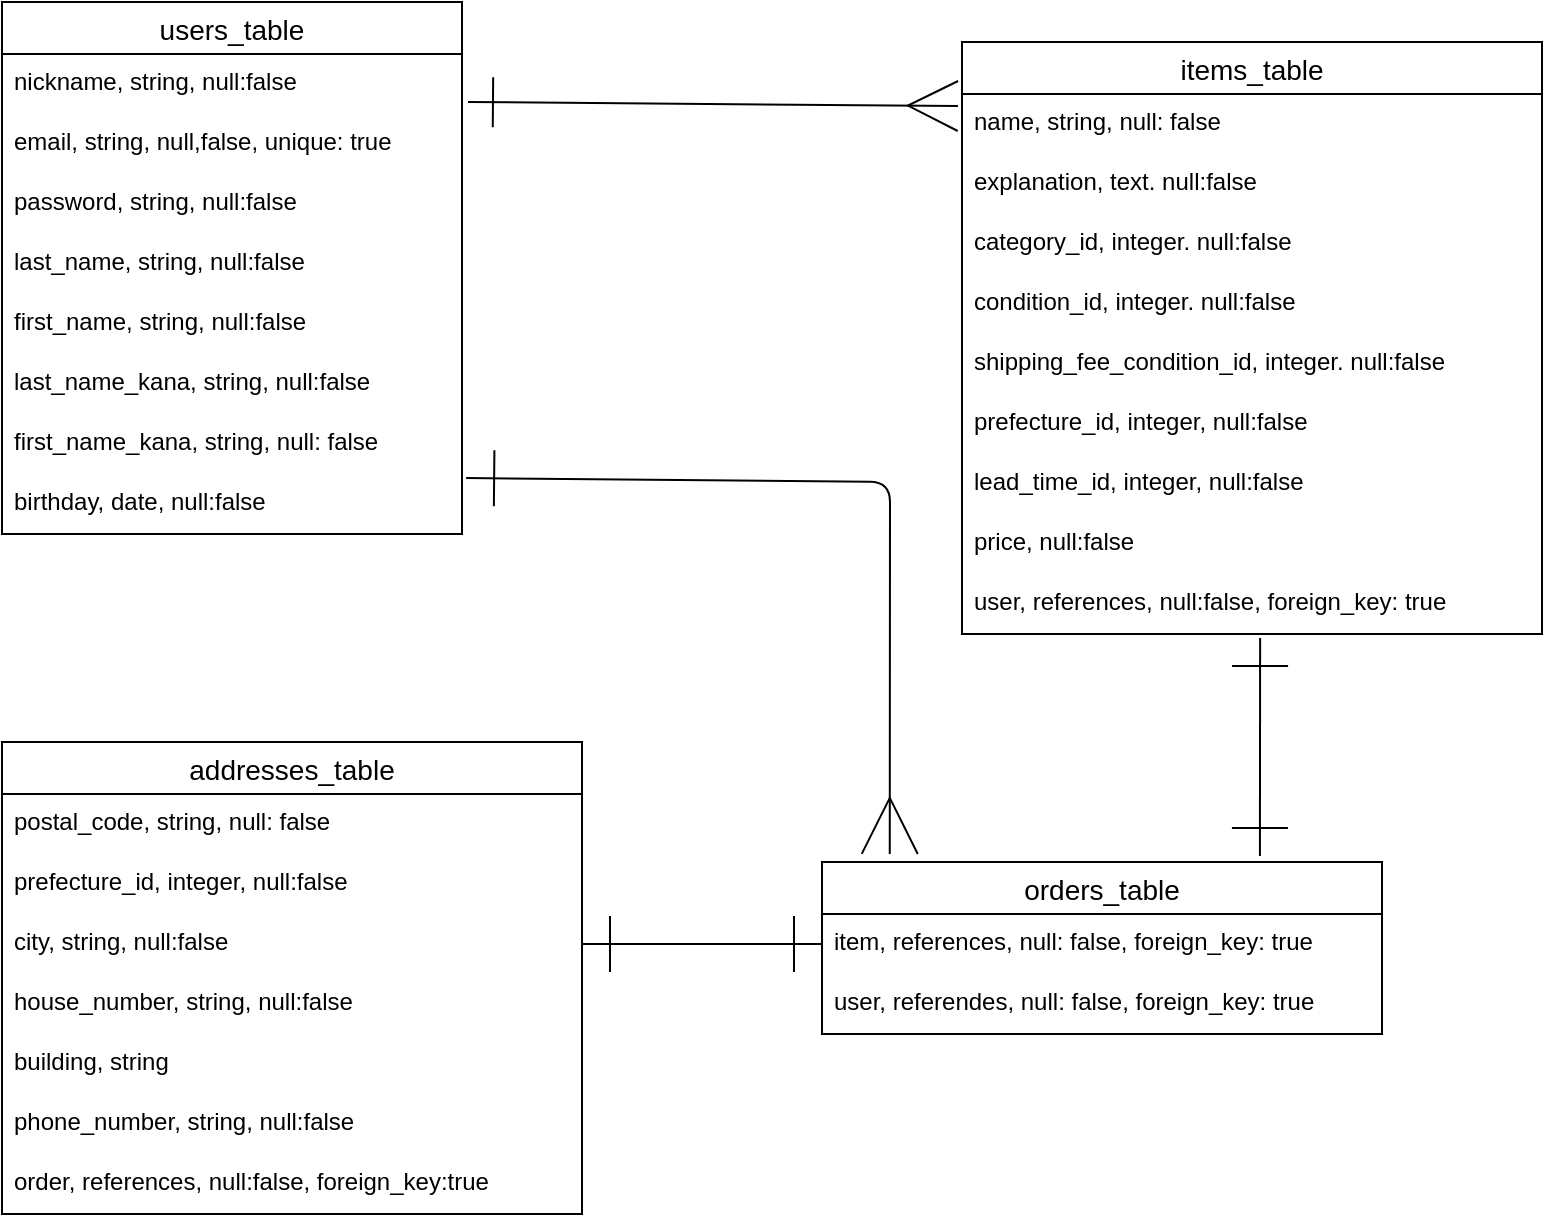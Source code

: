 <mxfile>
    <diagram id="eqPxfHjmdhKbgKj8DeQc" name="ページ1">
        <mxGraphModel dx="1066" dy="1916" grid="1" gridSize="10" guides="1" tooltips="1" connect="1" arrows="1" fold="1" page="1" pageScale="1" pageWidth="827" pageHeight="1169" math="0" shadow="0">
            <root>
                <mxCell id="0"/>
                <mxCell id="1" parent="0"/>
                <mxCell id="2" value="users_table" style="swimlane;fontStyle=0;childLayout=stackLayout;horizontal=1;startSize=26;horizontalStack=0;resizeParent=1;resizeParentMax=0;resizeLast=0;collapsible=1;marginBottom=0;align=center;fontSize=14;labelBackgroundColor=default;" parent="1" vertex="1">
                    <mxGeometry x="40" y="-200" width="230" height="266" as="geometry">
                        <mxRectangle x="10" y="240" width="50" height="26" as="alternateBounds"/>
                    </mxGeometry>
                </mxCell>
                <mxCell id="3" value="nickname, string, null:false" style="text;strokeColor=none;fillColor=none;spacingLeft=4;spacingRight=4;overflow=hidden;rotatable=0;points=[[0,0.5],[1,0.5]];portConstraint=eastwest;fontSize=12;" parent="2" vertex="1">
                    <mxGeometry y="26" width="230" height="30" as="geometry"/>
                </mxCell>
                <mxCell id="4" value="email, string, null,false, unique: true" style="text;strokeColor=none;fillColor=none;spacingLeft=4;spacingRight=4;overflow=hidden;rotatable=0;points=[[0,0.5],[1,0.5]];portConstraint=eastwest;fontSize=12;" parent="2" vertex="1">
                    <mxGeometry y="56" width="230" height="30" as="geometry"/>
                </mxCell>
                <mxCell id="5" value="password, string, null:false" style="text;strokeColor=none;fillColor=none;spacingLeft=4;spacingRight=4;overflow=hidden;rotatable=0;points=[[0,0.5],[1,0.5]];portConstraint=eastwest;fontSize=12;" parent="2" vertex="1">
                    <mxGeometry y="86" width="230" height="30" as="geometry"/>
                </mxCell>
                <mxCell id="40" value="last_name, string, null:false" style="text;strokeColor=none;fillColor=none;spacingLeft=4;spacingRight=4;overflow=hidden;rotatable=0;points=[[0,0.5],[1,0.5]];portConstraint=eastwest;fontSize=12;" vertex="1" parent="2">
                    <mxGeometry y="116" width="230" height="30" as="geometry"/>
                </mxCell>
                <mxCell id="41" value="first_name, string, null:false" style="text;strokeColor=none;fillColor=none;spacingLeft=4;spacingRight=4;overflow=hidden;rotatable=0;points=[[0,0.5],[1,0.5]];portConstraint=eastwest;fontSize=12;" vertex="1" parent="2">
                    <mxGeometry y="146" width="230" height="30" as="geometry"/>
                </mxCell>
                <mxCell id="42" value="last_name_kana, string, null:false" style="text;strokeColor=none;fillColor=none;spacingLeft=4;spacingRight=4;overflow=hidden;rotatable=0;points=[[0,0.5],[1,0.5]];portConstraint=eastwest;fontSize=12;" vertex="1" parent="2">
                    <mxGeometry y="176" width="230" height="30" as="geometry"/>
                </mxCell>
                <mxCell id="43" value="first_name_kana, string, null: false" style="text;strokeColor=none;fillColor=none;spacingLeft=4;spacingRight=4;overflow=hidden;rotatable=0;points=[[0,0.5],[1,0.5]];portConstraint=eastwest;fontSize=12;" vertex="1" parent="2">
                    <mxGeometry y="206" width="230" height="30" as="geometry"/>
                </mxCell>
                <mxCell id="44" value="birthday, date, null:false" style="text;strokeColor=none;fillColor=none;spacingLeft=4;spacingRight=4;overflow=hidden;rotatable=0;points=[[0,0.5],[1,0.5]];portConstraint=eastwest;fontSize=12;" vertex="1" parent="2">
                    <mxGeometry y="236" width="230" height="30" as="geometry"/>
                </mxCell>
                <mxCell id="6" value="items_table" style="swimlane;fontStyle=0;childLayout=stackLayout;horizontal=1;startSize=26;horizontalStack=0;resizeParent=1;resizeParentMax=0;resizeLast=0;collapsible=1;marginBottom=0;align=center;fontSize=14;labelBackgroundColor=default;" parent="1" vertex="1">
                    <mxGeometry x="520" y="-180" width="290" height="296" as="geometry"/>
                </mxCell>
                <mxCell id="7" value="name, string, null: false" style="text;strokeColor=none;fillColor=none;spacingLeft=4;spacingRight=4;overflow=hidden;rotatable=0;points=[[0,0.5],[1,0.5]];portConstraint=eastwest;fontSize=12;labelBackgroundColor=default;" parent="6" vertex="1">
                    <mxGeometry y="26" width="290" height="30" as="geometry"/>
                </mxCell>
                <mxCell id="8" value="explanation, text. null:false" style="text;strokeColor=none;fillColor=none;spacingLeft=4;spacingRight=4;overflow=hidden;rotatable=0;points=[[0,0.5],[1,0.5]];portConstraint=eastwest;fontSize=12;labelBackgroundColor=default;" parent="6" vertex="1">
                    <mxGeometry y="56" width="290" height="30" as="geometry"/>
                </mxCell>
                <mxCell id="50" value="category_id, integer. null:false" style="text;strokeColor=none;fillColor=none;spacingLeft=4;spacingRight=4;overflow=hidden;rotatable=0;points=[[0,0.5],[1,0.5]];portConstraint=eastwest;fontSize=12;labelBackgroundColor=default;" vertex="1" parent="6">
                    <mxGeometry y="86" width="290" height="30" as="geometry"/>
                </mxCell>
                <mxCell id="51" value="condition_id, integer. null:false" style="text;strokeColor=none;fillColor=none;spacingLeft=4;spacingRight=4;overflow=hidden;rotatable=0;points=[[0,0.5],[1,0.5]];portConstraint=eastwest;fontSize=12;labelBackgroundColor=default;" vertex="1" parent="6">
                    <mxGeometry y="116" width="290" height="30" as="geometry"/>
                </mxCell>
                <mxCell id="52" value="shipping_fee_condition_id, integer. null:false" style="text;strokeColor=none;fillColor=none;spacingLeft=4;spacingRight=4;overflow=hidden;rotatable=0;points=[[0,0.5],[1,0.5]];portConstraint=eastwest;fontSize=12;labelBackgroundColor=default;" vertex="1" parent="6">
                    <mxGeometry y="146" width="290" height="30" as="geometry"/>
                </mxCell>
                <mxCell id="10" value="prefecture_id, integer, null:false" style="text;strokeColor=none;fillColor=none;spacingLeft=4;spacingRight=4;overflow=hidden;rotatable=0;points=[[0,0.5],[1,0.5]];portConstraint=eastwest;fontSize=12;labelBackgroundColor=default;" parent="6" vertex="1">
                    <mxGeometry y="176" width="290" height="30" as="geometry"/>
                </mxCell>
                <mxCell id="61" value="lead_time_id, integer, null:false" style="text;strokeColor=none;fillColor=none;spacingLeft=4;spacingRight=4;overflow=hidden;rotatable=0;points=[[0,0.5],[1,0.5]];portConstraint=eastwest;fontSize=12;labelBackgroundColor=default;" vertex="1" parent="6">
                    <mxGeometry y="206" width="290" height="30" as="geometry"/>
                </mxCell>
                <mxCell id="11" value="price, null:false" style="text;strokeColor=none;fillColor=none;spacingLeft=4;spacingRight=4;overflow=hidden;rotatable=0;points=[[0,0.5],[1,0.5]];portConstraint=eastwest;fontSize=12;labelBackgroundColor=default;" parent="6" vertex="1">
                    <mxGeometry y="236" width="290" height="30" as="geometry"/>
                </mxCell>
                <mxCell id="27" value="user, references, null:false, foreign_key: true" style="text;strokeColor=none;fillColor=none;spacingLeft=4;spacingRight=4;overflow=hidden;rotatable=0;points=[[0,0.5],[1,0.5]];portConstraint=eastwest;fontSize=12;labelBackgroundColor=default;" parent="6" vertex="1">
                    <mxGeometry y="266" width="290" height="30" as="geometry"/>
                </mxCell>
                <mxCell id="14" value="addresses_table" style="swimlane;fontStyle=0;childLayout=stackLayout;horizontal=1;startSize=26;horizontalStack=0;resizeParent=1;resizeParentMax=0;resizeLast=0;collapsible=1;marginBottom=0;align=center;fontSize=14;" parent="1" vertex="1">
                    <mxGeometry x="40" y="170" width="290" height="236" as="geometry"/>
                </mxCell>
                <mxCell id="16" value="postal_code, string, null: false" style="text;strokeColor=none;fillColor=none;spacingLeft=4;spacingRight=4;overflow=hidden;rotatable=0;points=[[0,0.5],[1,0.5]];portConstraint=eastwest;fontSize=12;" parent="14" vertex="1">
                    <mxGeometry y="26" width="290" height="30" as="geometry"/>
                </mxCell>
                <mxCell id="17" value="prefecture_id, integer, null:false" style="text;strokeColor=none;fillColor=none;spacingLeft=4;spacingRight=4;overflow=hidden;rotatable=0;points=[[0,0.5],[1,0.5]];portConstraint=eastwest;fontSize=12;" parent="14" vertex="1">
                    <mxGeometry y="56" width="290" height="30" as="geometry"/>
                </mxCell>
                <mxCell id="18" value="city, string, null:false" style="text;strokeColor=none;fillColor=none;spacingLeft=4;spacingRight=4;overflow=hidden;rotatable=0;points=[[0,0.5],[1,0.5]];portConstraint=eastwest;fontSize=12;" parent="14" vertex="1">
                    <mxGeometry y="86" width="290" height="30" as="geometry"/>
                </mxCell>
                <mxCell id="19" value="house_number, string, null:false" style="text;strokeColor=none;fillColor=none;spacingLeft=4;spacingRight=4;overflow=hidden;rotatable=0;points=[[0,0.5],[1,0.5]];portConstraint=eastwest;fontSize=12;" parent="14" vertex="1">
                    <mxGeometry y="116" width="290" height="30" as="geometry"/>
                </mxCell>
                <mxCell id="20" value="building, string" style="text;strokeColor=none;fillColor=none;spacingLeft=4;spacingRight=4;overflow=hidden;rotatable=0;points=[[0,0.5],[1,0.5]];portConstraint=eastwest;fontSize=12;" parent="14" vertex="1">
                    <mxGeometry y="146" width="290" height="30" as="geometry"/>
                </mxCell>
                <mxCell id="21" value="phone_number, string, null:false" style="text;strokeColor=none;fillColor=none;spacingLeft=4;spacingRight=4;overflow=hidden;rotatable=0;points=[[0,0.5],[1,0.5]];portConstraint=eastwest;fontSize=12;" parent="14" vertex="1">
                    <mxGeometry y="176" width="290" height="30" as="geometry"/>
                </mxCell>
                <mxCell id="63" value="order, references, null:false, foreign_key:true" style="text;strokeColor=none;fillColor=none;spacingLeft=4;spacingRight=4;overflow=hidden;rotatable=0;points=[[0,0.5],[1,0.5]];portConstraint=eastwest;fontSize=12;" vertex="1" parent="14">
                    <mxGeometry y="206" width="290" height="30" as="geometry"/>
                </mxCell>
                <mxCell id="35" style="edgeStyle=none;html=1;fontSize=20;endSize=23;rounded=0;endArrow=ERmany;endFill=0;startArrow=ERone;startFill=0;strokeWidth=1;startSize=23;exitX=1.013;exitY=0.733;exitDx=0;exitDy=0;exitPerimeter=0;entryX=-0.007;entryY=0.2;entryDx=0;entryDy=0;entryPerimeter=0;" parent="1" edge="1">
                    <mxGeometry relative="1" as="geometry">
                        <mxPoint x="272.99" y="-150.01" as="sourcePoint"/>
                        <mxPoint x="517.97" y="-148" as="targetPoint"/>
                    </mxGeometry>
                </mxCell>
                <mxCell id="53" value="orders_table" style="swimlane;fontStyle=0;childLayout=stackLayout;horizontal=1;startSize=26;horizontalStack=0;resizeParent=1;resizeParentMax=0;resizeLast=0;collapsible=1;marginBottom=0;align=center;fontSize=14;" vertex="1" parent="1">
                    <mxGeometry x="450" y="230" width="280" height="86" as="geometry"/>
                </mxCell>
                <mxCell id="54" value="item, references, null: false, foreign_key: true&#10;" style="text;strokeColor=none;fillColor=none;spacingLeft=4;spacingRight=4;overflow=hidden;rotatable=0;points=[[0,0.5],[1,0.5]];portConstraint=eastwest;fontSize=12;" vertex="1" parent="53">
                    <mxGeometry y="26" width="280" height="30" as="geometry"/>
                </mxCell>
                <mxCell id="55" value="user, referendes, null: false, foreign_key: true" style="text;strokeColor=none;fillColor=none;spacingLeft=4;spacingRight=4;overflow=hidden;rotatable=0;points=[[0,0.5],[1,0.5]];portConstraint=eastwest;fontSize=12;" vertex="1" parent="53">
                    <mxGeometry y="56" width="280" height="30" as="geometry"/>
                </mxCell>
                <mxCell id="57" style="edgeStyle=none;html=1;exitX=1.009;exitY=0.067;exitDx=0;exitDy=0;endArrow=ERmany;endFill=0;endSize=26;startArrow=ERone;startFill=0;startSize=26;exitPerimeter=0;entryX=0.121;entryY=-0.047;entryDx=0;entryDy=0;entryPerimeter=0;" edge="1" parent="1" source="44" target="53">
                    <mxGeometry relative="1" as="geometry">
                        <mxPoint x="270" y="51" as="sourcePoint"/>
                        <mxPoint x="460" y="300" as="targetPoint"/>
                        <Array as="points">
                            <mxPoint x="484" y="40"/>
                        </Array>
                    </mxGeometry>
                </mxCell>
                <mxCell id="59" style="edgeStyle=none;html=1;startArrow=ERone;startFill=0;endArrow=ERone;endFill=0;endSize=26;strokeWidth=1;entryX=0.782;entryY=-0.035;entryDx=0;entryDy=0;entryPerimeter=0;startSize=26;exitX=0.514;exitY=1.067;exitDx=0;exitDy=0;exitPerimeter=0;" edge="1" parent="1" source="27" target="53">
                    <mxGeometry relative="1" as="geometry">
                        <mxPoint x="650" y="300" as="targetPoint"/>
                        <mxPoint x="670" y="120" as="sourcePoint"/>
                    </mxGeometry>
                </mxCell>
                <mxCell id="60" style="edgeStyle=none;html=1;exitX=1;exitY=0.5;exitDx=0;exitDy=0;entryX=0;entryY=0.5;entryDx=0;entryDy=0;startArrow=ERone;startFill=0;endArrow=ERone;endFill=0;startSize=26;endSize=26;strokeWidth=1;" edge="1" parent="1" source="18" target="54">
                    <mxGeometry relative="1" as="geometry"/>
                </mxCell>
            </root>
        </mxGraphModel>
    </diagram>
</mxfile>